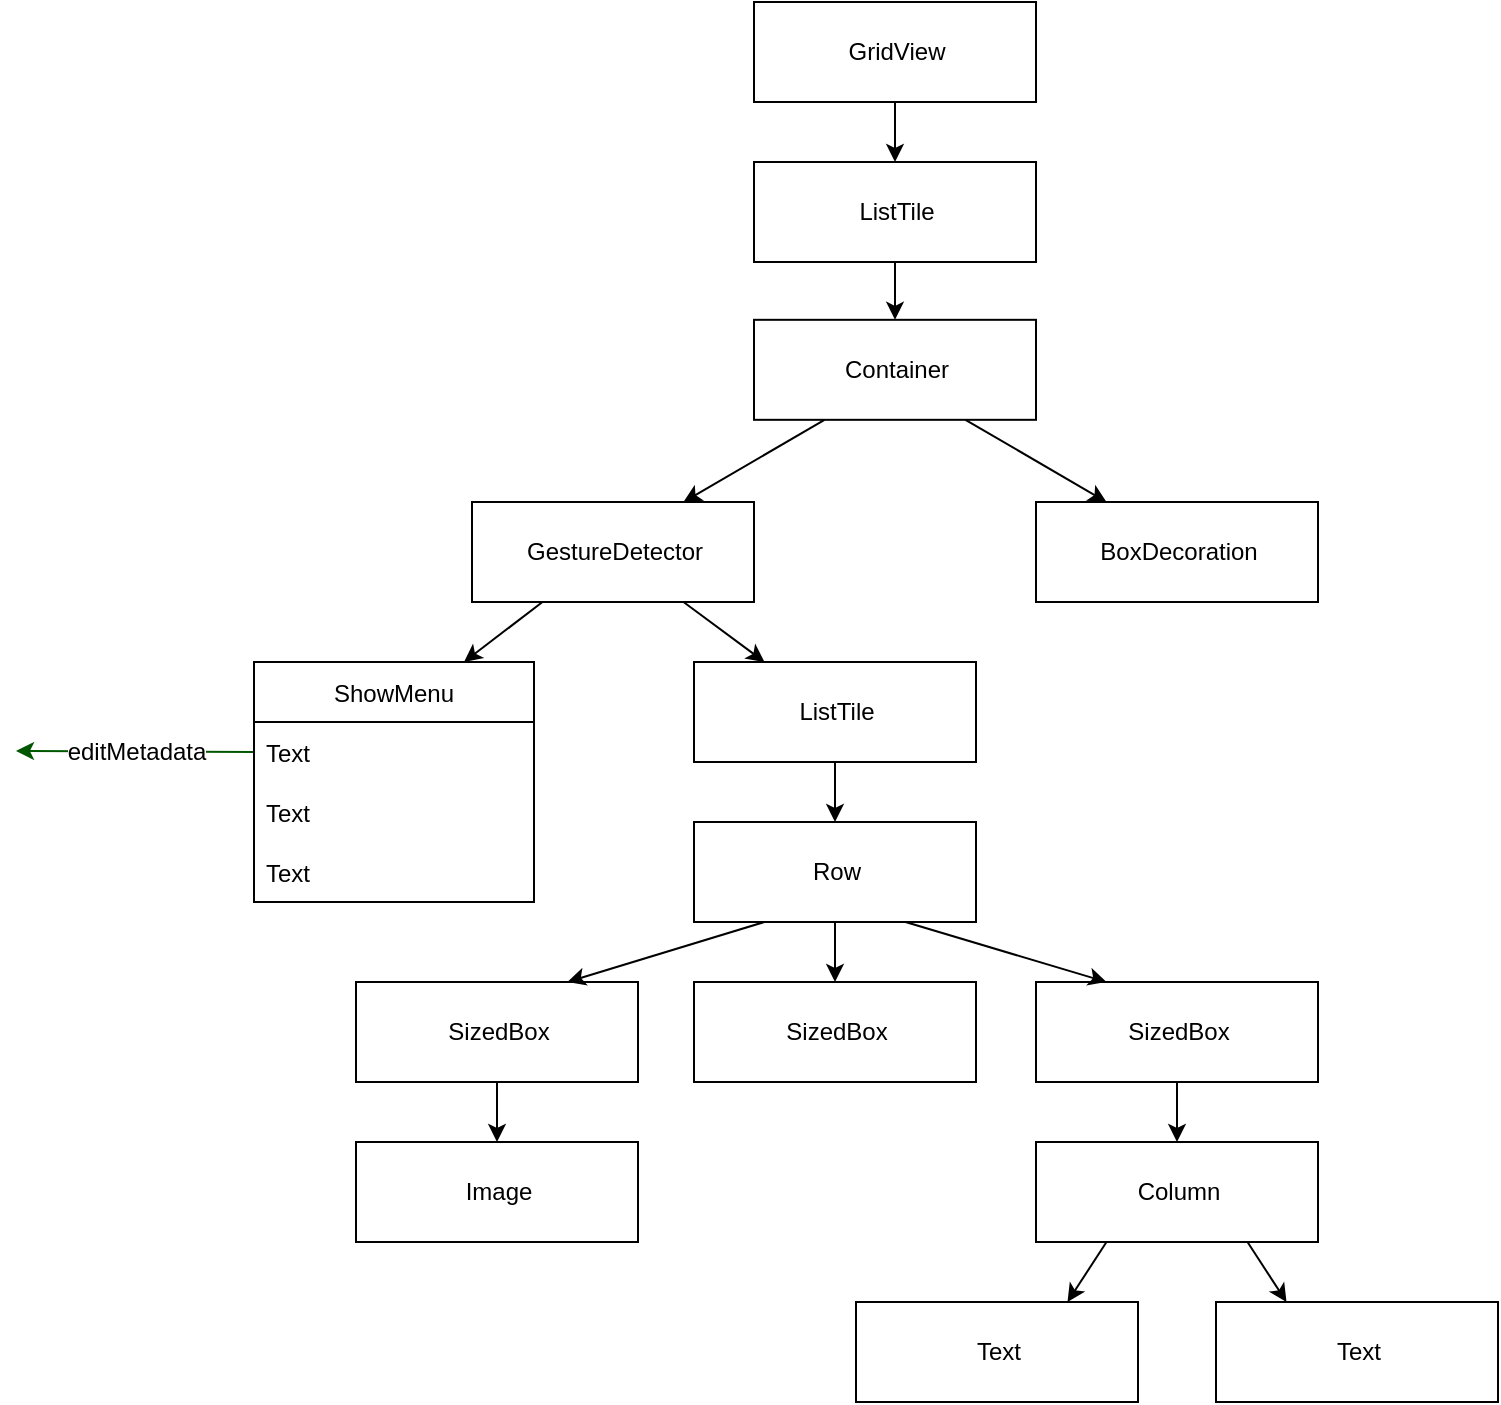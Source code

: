 <mxfile version="16.6.6" type="device"><diagram id="5P583w0aJttzJ-YqKNh2" name="Page-1"><mxGraphModel dx="1497" dy="821" grid="1" gridSize="10" guides="1" tooltips="1" connect="1" arrows="1" fold="1" page="1" pageScale="1" pageWidth="827" pageHeight="1169" math="0" shadow="0"><root><mxCell id="0"/><mxCell id="1" parent="0"/><mxCell id="v2lxInc_JL55TAg5lxIN-150" value="GridView" style="html=1;" vertex="1" parent="1"><mxGeometry x="409" y="110" width="141" height="50" as="geometry"/></mxCell><mxCell id="v2lxInc_JL55TAg5lxIN-151" value="" style="edgeStyle=orthogonalEdgeStyle;rounded=0;orthogonalLoop=1;jettySize=auto;html=1;fontSize=12;startArrow=classic;startFill=1;endArrow=none;endFill=0;" edge="1" parent="1" source="v2lxInc_JL55TAg5lxIN-152" target="v2lxInc_JL55TAg5lxIN-150"><mxGeometry relative="1" as="geometry"/></mxCell><mxCell id="v2lxInc_JL55TAg5lxIN-152" value="ListTile" style="html=1;" vertex="1" parent="1"><mxGeometry x="409" y="190" width="141" height="50" as="geometry"/></mxCell><mxCell id="v2lxInc_JL55TAg5lxIN-215" style="edgeStyle=none;rounded=0;orthogonalLoop=1;jettySize=auto;html=1;entryX=0.5;entryY=1;entryDx=0;entryDy=0;fontSize=12;startArrow=classic;startFill=1;endArrow=none;endFill=0;" edge="1" parent="1" source="v2lxInc_JL55TAg5lxIN-154" target="v2lxInc_JL55TAg5lxIN-152"><mxGeometry relative="1" as="geometry"/></mxCell><mxCell id="v2lxInc_JL55TAg5lxIN-154" value="Container" style="html=1;" vertex="1" parent="1"><mxGeometry x="409" y="268.91" width="141" height="50" as="geometry"/></mxCell><mxCell id="v2lxInc_JL55TAg5lxIN-161" value="" style="endArrow=classic;html=1;rounded=0;fontSize=14;exitX=0.25;exitY=1;exitDx=0;exitDy=0;entryX=0.75;entryY=0;entryDx=0;entryDy=0;" edge="1" parent="1" source="v2lxInc_JL55TAg5lxIN-154" target="v2lxInc_JL55TAg5lxIN-217"><mxGeometry width="50" height="50" relative="1" as="geometry"><mxPoint x="839" y="398.91" as="sourcePoint"/><mxPoint x="479.5" y="348.91" as="targetPoint"/></mxGeometry></mxCell><mxCell id="v2lxInc_JL55TAg5lxIN-216" value="BoxDecoration" style="html=1;" vertex="1" parent="1"><mxGeometry x="550" y="360" width="141" height="50" as="geometry"/></mxCell><mxCell id="v2lxInc_JL55TAg5lxIN-217" value="GestureDetector" style="html=1;" vertex="1" parent="1"><mxGeometry x="268" y="360" width="141" height="50" as="geometry"/></mxCell><mxCell id="v2lxInc_JL55TAg5lxIN-230" value="" style="endArrow=classic;html=1;rounded=0;fontSize=12;exitX=0;exitY=0.5;exitDx=0;exitDy=0;fillColor=#008a00;strokeColor=#005700;" edge="1" parent="1" source="v2lxInc_JL55TAg5lxIN-254"><mxGeometry relative="1" as="geometry"><mxPoint x="149.0" y="485.47" as="sourcePoint"/><mxPoint x="40" y="484.47" as="targetPoint"/></mxGeometry></mxCell><mxCell id="v2lxInc_JL55TAg5lxIN-231" value="editMetadata" style="edgeLabel;resizable=0;html=1;align=center;verticalAlign=middle;fontSize=12;" connectable="0" vertex="1" parent="v2lxInc_JL55TAg5lxIN-230"><mxGeometry relative="1" as="geometry"/></mxCell><mxCell id="v2lxInc_JL55TAg5lxIN-245" value="" style="endArrow=classic;html=1;rounded=0;fontSize=14;exitX=0.75;exitY=1;exitDx=0;exitDy=0;entryX=0.25;entryY=0;entryDx=0;entryDy=0;" edge="1" parent="1" source="v2lxInc_JL55TAg5lxIN-154" target="v2lxInc_JL55TAg5lxIN-216"><mxGeometry width="50" height="50" relative="1" as="geometry"><mxPoint x="454.25" y="318.91" as="sourcePoint"/><mxPoint x="383.75" y="370" as="targetPoint"/></mxGeometry></mxCell><mxCell id="v2lxInc_JL55TAg5lxIN-247" value="ListTile" style="html=1;" vertex="1" parent="1"><mxGeometry x="379" y="440" width="141" height="50" as="geometry"/></mxCell><mxCell id="v2lxInc_JL55TAg5lxIN-248" value="Row" style="html=1;" vertex="1" parent="1"><mxGeometry x="379" y="520" width="141" height="50" as="geometry"/></mxCell><mxCell id="v2lxInc_JL55TAg5lxIN-249" value="SizedBox" style="html=1;" vertex="1" parent="1"><mxGeometry x="379" y="600" width="141" height="50" as="geometry"/></mxCell><mxCell id="v2lxInc_JL55TAg5lxIN-250" value="" style="endArrow=classic;html=1;rounded=0;fontSize=14;exitX=0.25;exitY=1;exitDx=0;exitDy=0;entryX=0.75;entryY=0;entryDx=0;entryDy=0;" edge="1" parent="1" source="v2lxInc_JL55TAg5lxIN-217" target="v2lxInc_JL55TAg5lxIN-253"><mxGeometry width="50" height="50" relative="1" as="geometry"><mxPoint x="289.5" y="410.0" as="sourcePoint"/><mxPoint x="219.5" y="470" as="targetPoint"/></mxGeometry></mxCell><mxCell id="v2lxInc_JL55TAg5lxIN-253" value="ShowMenu" style="swimlane;fontStyle=0;childLayout=stackLayout;horizontal=1;startSize=30;horizontalStack=0;resizeParent=1;resizeParentMax=0;resizeLast=0;collapsible=1;marginBottom=0;fontSize=12;" vertex="1" parent="1"><mxGeometry x="159" y="440" width="140" height="120" as="geometry"/></mxCell><mxCell id="v2lxInc_JL55TAg5lxIN-254" value="Text" style="text;strokeColor=none;fillColor=none;align=left;verticalAlign=middle;spacingLeft=4;spacingRight=4;overflow=hidden;points=[[0,0.5],[1,0.5]];portConstraint=eastwest;rotatable=0;fontSize=12;" vertex="1" parent="v2lxInc_JL55TAg5lxIN-253"><mxGeometry y="30" width="140" height="30" as="geometry"/></mxCell><mxCell id="v2lxInc_JL55TAg5lxIN-255" value="Text" style="text;strokeColor=none;fillColor=none;align=left;verticalAlign=middle;spacingLeft=4;spacingRight=4;overflow=hidden;points=[[0,0.5],[1,0.5]];portConstraint=eastwest;rotatable=0;fontSize=12;" vertex="1" parent="v2lxInc_JL55TAg5lxIN-253"><mxGeometry y="60" width="140" height="30" as="geometry"/></mxCell><mxCell id="v2lxInc_JL55TAg5lxIN-256" value="Text" style="text;strokeColor=none;fillColor=none;align=left;verticalAlign=middle;spacingLeft=4;spacingRight=4;overflow=hidden;points=[[0,0.5],[1,0.5]];portConstraint=eastwest;rotatable=0;fontSize=12;" vertex="1" parent="v2lxInc_JL55TAg5lxIN-253"><mxGeometry y="90" width="140" height="30" as="geometry"/></mxCell><mxCell id="v2lxInc_JL55TAg5lxIN-257" value="SizedBox" style="html=1;" vertex="1" parent="1"><mxGeometry x="550" y="600" width="141" height="50" as="geometry"/></mxCell><mxCell id="v2lxInc_JL55TAg5lxIN-258" value="SizedBox" style="html=1;" vertex="1" parent="1"><mxGeometry x="210" y="600" width="141" height="50" as="geometry"/></mxCell><mxCell id="v2lxInc_JL55TAg5lxIN-259" value="Column" style="html=1;" vertex="1" parent="1"><mxGeometry x="550" y="680" width="141" height="50" as="geometry"/></mxCell><mxCell id="v2lxInc_JL55TAg5lxIN-260" value="Text" style="html=1;" vertex="1" parent="1"><mxGeometry x="460" y="760" width="141" height="50" as="geometry"/></mxCell><mxCell id="v2lxInc_JL55TAg5lxIN-261" value="Text" style="html=1;" vertex="1" parent="1"><mxGeometry x="640" y="760" width="141" height="50" as="geometry"/></mxCell><mxCell id="v2lxInc_JL55TAg5lxIN-262" value="" style="endArrow=classic;html=1;rounded=0;fontSize=12;exitX=0.75;exitY=1;exitDx=0;exitDy=0;entryX=0.25;entryY=0;entryDx=0;entryDy=0;" edge="1" parent="1" source="v2lxInc_JL55TAg5lxIN-217" target="v2lxInc_JL55TAg5lxIN-247"><mxGeometry width="50" height="50" relative="1" as="geometry"><mxPoint x="450" y="480" as="sourcePoint"/><mxPoint x="500" y="430" as="targetPoint"/></mxGeometry></mxCell><mxCell id="v2lxInc_JL55TAg5lxIN-263" value="" style="endArrow=classic;html=1;rounded=0;fontSize=12;exitX=0.5;exitY=1;exitDx=0;exitDy=0;" edge="1" parent="1" source="v2lxInc_JL55TAg5lxIN-247" target="v2lxInc_JL55TAg5lxIN-248"><mxGeometry width="50" height="50" relative="1" as="geometry"><mxPoint x="600.25" y="470" as="sourcePoint"/><mxPoint x="640.75" y="510" as="targetPoint"/></mxGeometry></mxCell><mxCell id="v2lxInc_JL55TAg5lxIN-264" value="" style="endArrow=classic;html=1;rounded=0;fontSize=12;exitX=0.5;exitY=1;exitDx=0;exitDy=0;entryX=0.5;entryY=0;entryDx=0;entryDy=0;" edge="1" parent="1" source="v2lxInc_JL55TAg5lxIN-248" target="v2lxInc_JL55TAg5lxIN-249"><mxGeometry width="50" height="50" relative="1" as="geometry"><mxPoint x="459.5" y="500" as="sourcePoint"/><mxPoint x="459.5" y="530" as="targetPoint"/></mxGeometry></mxCell><mxCell id="v2lxInc_JL55TAg5lxIN-265" value="" style="endArrow=classic;html=1;rounded=0;fontSize=12;exitX=0.25;exitY=1;exitDx=0;exitDy=0;entryX=0.75;entryY=0;entryDx=0;entryDy=0;" edge="1" parent="1" source="v2lxInc_JL55TAg5lxIN-248" target="v2lxInc_JL55TAg5lxIN-258"><mxGeometry width="50" height="50" relative="1" as="geometry"><mxPoint x="459.5" y="580" as="sourcePoint"/><mxPoint x="459.5" y="610.0" as="targetPoint"/></mxGeometry></mxCell><mxCell id="v2lxInc_JL55TAg5lxIN-266" value="" style="endArrow=classic;html=1;rounded=0;fontSize=12;exitX=0.75;exitY=1;exitDx=0;exitDy=0;entryX=0.25;entryY=0;entryDx=0;entryDy=0;" edge="1" parent="1" source="v2lxInc_JL55TAg5lxIN-248" target="v2lxInc_JL55TAg5lxIN-257"><mxGeometry width="50" height="50" relative="1" as="geometry"><mxPoint x="424.25" y="580" as="sourcePoint"/><mxPoint x="325.75" y="610.0" as="targetPoint"/></mxGeometry></mxCell><mxCell id="v2lxInc_JL55TAg5lxIN-267" value="" style="endArrow=classic;html=1;rounded=0;fontSize=12;exitX=0.5;exitY=1;exitDx=0;exitDy=0;" edge="1" parent="1" source="v2lxInc_JL55TAg5lxIN-257" target="v2lxInc_JL55TAg5lxIN-259"><mxGeometry width="50" height="50" relative="1" as="geometry"><mxPoint x="720" y="630" as="sourcePoint"/><mxPoint x="820.5" y="660.0" as="targetPoint"/></mxGeometry></mxCell><mxCell id="v2lxInc_JL55TAg5lxIN-268" value="" style="endArrow=classic;html=1;rounded=0;fontSize=12;exitX=0.25;exitY=1;exitDx=0;exitDy=0;entryX=0.75;entryY=0;entryDx=0;entryDy=0;" edge="1" parent="1" source="v2lxInc_JL55TAg5lxIN-259" target="v2lxInc_JL55TAg5lxIN-260"><mxGeometry width="50" height="50" relative="1" as="geometry"><mxPoint x="630.5" y="660.0" as="sourcePoint"/><mxPoint x="630.5" y="690.0" as="targetPoint"/></mxGeometry></mxCell><mxCell id="v2lxInc_JL55TAg5lxIN-269" value="" style="endArrow=classic;html=1;rounded=0;fontSize=12;exitX=0.75;exitY=1;exitDx=0;exitDy=0;entryX=0.25;entryY=0;entryDx=0;entryDy=0;" edge="1" parent="1" source="v2lxInc_JL55TAg5lxIN-259" target="v2lxInc_JL55TAg5lxIN-261"><mxGeometry width="50" height="50" relative="1" as="geometry"><mxPoint x="595.25" y="740.0" as="sourcePoint"/><mxPoint x="575.75" y="770.0" as="targetPoint"/></mxGeometry></mxCell><mxCell id="v2lxInc_JL55TAg5lxIN-272" style="edgeStyle=none;rounded=0;orthogonalLoop=1;jettySize=auto;html=1;fontSize=12;startArrow=classic;startFill=1;endArrow=none;endFill=0;" edge="1" parent="1" source="v2lxInc_JL55TAg5lxIN-270" target="v2lxInc_JL55TAg5lxIN-258"><mxGeometry relative="1" as="geometry"/></mxCell><mxCell id="v2lxInc_JL55TAg5lxIN-270" value="Image" style="html=1;" vertex="1" parent="1"><mxGeometry x="210" y="680" width="141" height="50" as="geometry"/></mxCell></root></mxGraphModel></diagram></mxfile>